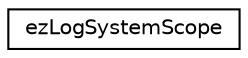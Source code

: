 digraph "Graphical Class Hierarchy"
{
 // LATEX_PDF_SIZE
  edge [fontname="Helvetica",fontsize="10",labelfontname="Helvetica",labelfontsize="10"];
  node [fontname="Helvetica",fontsize="10",shape=record];
  rankdir="LR";
  Node0 [label="ezLogSystemScope",height=0.2,width=0.4,color="black", fillcolor="white", style="filled",URL="$d5/d29/classez_log_system_scope.htm",tooltip="A class that sets a custom ezLogInterface as the thread local default log system, and resets the prev..."];
}
